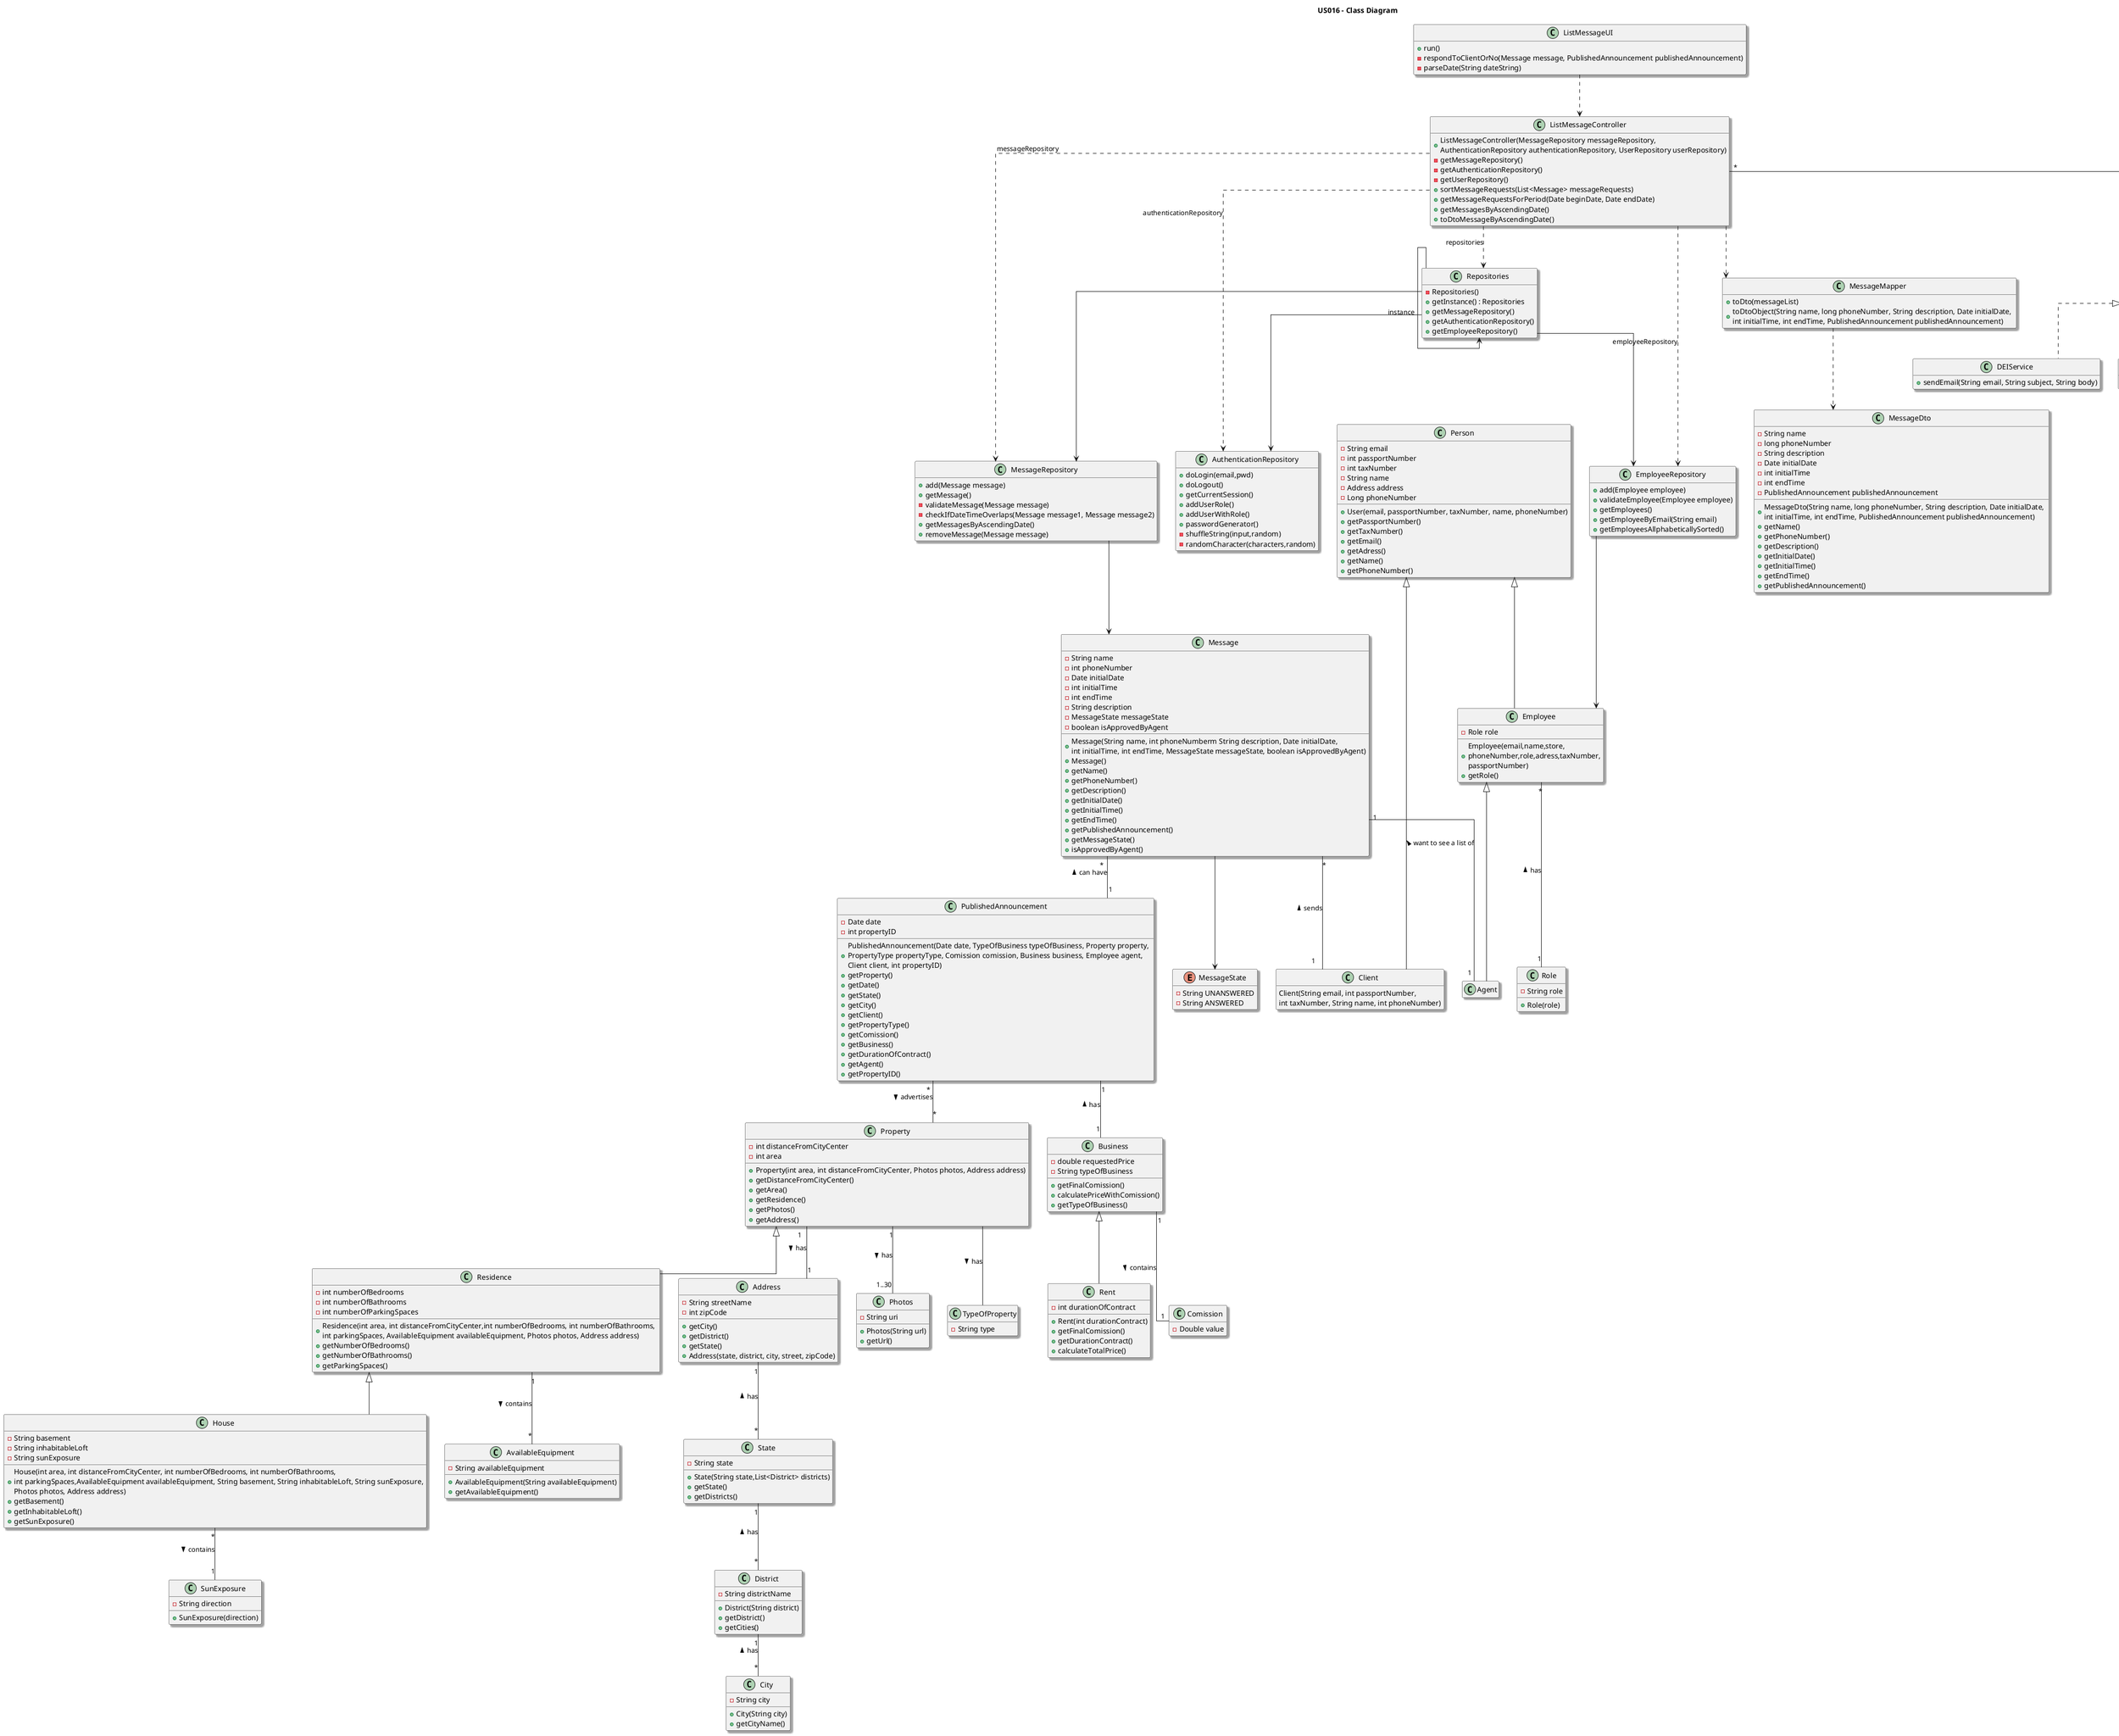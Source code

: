 @startuml

title US016 - Class Diagram

skinparam packageStyle rectangle
skinparam shadowing true
!define arrow2(direction)  [[[#0000FF], [dashed], [direction]]]
hide empty members
skinparam linetype ortho
skinparam ranksep 40

class ListMessageUI {
    + run()
    - respondToClientOrNo(Message message, PublishedAnnouncement publishedAnnouncement)
    - parseDate(String dateString)
}

class ListMessageController {
    + ListMessageController(MessageRepository messageRepository, \nAuthenticationRepository authenticationRepository, UserRepository userRepository)
    - getMessageRepository()
    - getAuthenticationRepository()
    - getUserRepository()
    + sortMessageRequests(List<Message> messageRequests)
    + getMessageRequestsForPeriod(Date beginDate, Date endDate)
    + getMessagesByAscendingDate()
    + toDtoMessageByAscendingDate()
}

class Repositories {
    - Repositories()
    + getInstance() : Repositories
    + getMessageRepository()
    + getAuthenticationRepository()
    + getEmployeeRepository()
}

class MessageRepository {
    + add(Message message)
    + getMessage()
    - validateMessage(Message message)
    - checkIfDateTimeOverlaps(Message message1, Message message2)
    + getMessagesByAscendingDate()
    + removeMessage(Message message)
}

class Message {
    - String name
    - int phoneNumber
    - Date initialDate
    - int initialTime
    - int endTime
    - String description
    - MessageState messageState
    - boolean isApprovedByAgent

    + Message(String name, int phoneNumberm String description, Date initialDate, \nint initialTime, int endTime, MessageState messageState, boolean isApprovedByAgent)
    + Message()
    + getName()
    + getPhoneNumber()
    + getDescription()
    + getInitialDate()
    + getInitialTime()
    + getEndTime()
    + getPublishedAnnouncement()
    + getMessageState()
    + isApprovedByAgent()
}

class AuthenticationRepository {
    + doLogin(email,pwd)
    + doLogout()
    + getCurrentSession()
    + addUserRole()
    + addUserWithRole()
    + passwordGenerator()
    - shuffleString(input,random)
    - randomCharacter(characters,random)
}

class EmployeeRepository {
    + add(Employee employee)
    + validateEmployee(Employee employee)
    + getEmployees()
    + getEmployeeByEmail(String email)
    + getEmployeesAllphabeticallySorted()
}

class Person {
    - String email
    - int passportNumber
    - int taxNumber
    - String name
    - Address address
    - Long phoneNumber

    + User(email, passportNumber, taxNumber, name, phoneNumber)
    + getPassportNumber()
    + getTaxNumber()
    + getEmail()
    + getAdress()
    + getName()
    + getPhoneNumber()
}

class Agent {

}

class Residence {
    - int numberOfBedrooms
    - int numberOfBathrooms
    - int numberOfParkingSpaces

    + Residence(int area, int distanceFromCityCenter,int numberOfBedrooms, int numberOfBathrooms, \nint parkingSpaces, AvailableEquipment availableEquipment, Photos photos, Address address)
    + getNumberOfBedrooms()
    + getNumberOfBathrooms()
    + getParkingSpaces()
}

class House {
    - String basement
    - String inhabitableLoft
    - String sunExposure

    + House(int area, int distanceFromCityCenter, int numberOfBedrooms, int numberOfBathrooms, \nint parkingSpaces,AvailableEquipment availableEquipment, String basement, String inhabitableLoft, String sunExposure,\nPhotos photos, Address address)
    + getBasement()
    + getInhabitableLoft()
    + getSunExposure()
}

class SunExposure {
    - String direction

    + SunExposure(direction)
}

class AvailableEquipment {
    - String availableEquipment

    + AvailableEquipment(String availableEquipment)
    + getAvailableEquipment()
}

class Address{
    - String streetName
    - int zipCode
    + getCity()
    + getDistrict()
    + getState()
    + Address(state, district, city, street, zipCode)
}

class District {
    - String districtName

    + District(String district)
    + getDistrict()
    + getCities()
}

class City{
    - String city

    + City(String city)
    + getCityName()
}

class State{
    - String state

    + State(String state,List<District> districts)
    + getState()
    + getDistricts()
}

class Photos {
    - String uri

    + Photos(String url)
    + getUrl()
}

class Property {
    - int distanceFromCityCenter
    - int area

    + Property(int area, int distanceFromCityCenter, Photos photos, Address address)
    + getDistanceFromCityCenter()
    + getArea()
    + getResidence()
    + getPhotos()
    + getAddress()
}

class Rent {
    - int durationOfContract

    + Rent(int durationContract)
    + getFinalComission()
    + getDurationContract()
    + calculateTotalPrice()
}

class PublishedAnnouncement {
    - Date date
    - int propertyID

    + PublishedAnnouncement(Date date, TypeOfBusiness typeOfBusiness, Property property, \nPropertyType propertyType, Comission comission, Business business, Employee agent, \nClient client, int propertyID)
    + getProperty()
    + getDate()
    + getState()
    + getCity()
    + getClient()
    + getPropertyType()
    + getComission()
    + getBusiness()
    + getDurationOfContract()
    + getAgent()
    + getPropertyID()
}

class Employee {
    - Role role

    + Employee(email,name,store,\nphoneNumber,role,adress,taxNumber,\npassportNumber)
    + getRole()
}

class Business {
    - double requestedPrice
    - String typeOfBusiness

    + getFinalComission()
    + calculatePriceWithComission()
    + getTypeOfBusiness()
}

class Role {
    - String role
    + Role(role)
}

class MessageMapper {
    + toDto(messageList)
    + toDtoObject(String name, long phoneNumber, String description, Date initialDate, \nint initialTime, int endTime, PublishedAnnouncement publishedAnnouncement)
}

class MessageDto {
    - String name
    - long phoneNumber
    - String description
    - Date initialDate
    - int initialTime
    - int endTime
    - PublishedAnnouncement publishedAnnouncement

    + MessageDto(String name, long phoneNumber, String description, Date initialDate, \nint initialTime, int endTime, PublishedAnnouncement publishedAnnouncement)
    + getName()
    + getPhoneNumber()
    + getDescription()
    + getInitialDate()
    + getInitialTime()
    + getEndTime()
    + getPublishedAnnouncement()
}

class Client {
    Client(String email, int passportNumber, \nint taxNumber, String name, int phoneNumber)
}

interface EmailService {
    sendEmail(String email, String subject, String body)
}

class DEIService {
    + sendEmail(String email, String subject, String body)
}

class GmailService {
    + sendEmail(String email, String subject, String body)
}

class HotmailService {
    + sendEmail(String email, String subject, String body)
}

class YahooService {
    + sendEmail(String email, String subject, String body)
}

'class EmailNotificationAdapter {
'    + sendEmail(String email, String subject, String body)
'    + isValidEmailDomain(String email)
'    ~ isValidEmailDomain(String email)
'    + removeBookingRequest(Message message)
'    - getMessageRepository()
'}

class TypeOfProperty {
    - String type
}

class Comission {
    - Double value
}

enum MessageState {
    - String UNANSWERED
    - String ANSWERED
}

ListMessageUI ...> ListMessageController

ListMessageController ...> Repositories : repositories
ListMessageController ...> AuthenticationRepository : authenticationRepository
ListMessageController ...> MessageRepository : messageRepository
ListMessageController ...> EmployeeRepository : employeeRepository
ListMessageController ...> MessageMapper
ListMessageController "*" --- "1" EmailService

EmailService <|.. DEIService
EmailService <|.. GmailService
EmailService <|.. HotmailService
EmailService <|.. YahooService

Repositories ---> Repositories : instance
Repositories ---> AuthenticationRepository
Repositories ---> MessageRepository
Repositories ---> EmployeeRepository

MessageMapper ...> MessageDto

MessageRepository ---> Message

EmployeeRepository ---> Employee

Person <|--- Employee
Person <|--- Client

Employee <|--- Agent
Employee "*" --- "1" Role : has <

Message "*" --- "1" Client : sends <
Message "1" --- "1" Agent : want to see a list of <
Message "*" --- "1" PublishedAnnouncement : can have <
Message ---> MessageState

PublishedAnnouncement "1" --- "1" Business : has <
PublishedAnnouncement "*" --- "*" Property : advertises >

Property "1" --- "1..30" Photos : has >
Property <|--- Residence
Property "1" --- "1" Address : has >
Property --- TypeOfProperty : has >


Address "1" --- "*" State : has <
State "1" --- "*" District : has <
District "1" --- "*" City : has <

Residence <|--- House
Residence "1" --- "*" AvailableEquipment : contains >

House "*" --- "1" SunExposure : contains >

Business <|--- Rent
Business "1" --- "1" Comission : contains >





@enduml